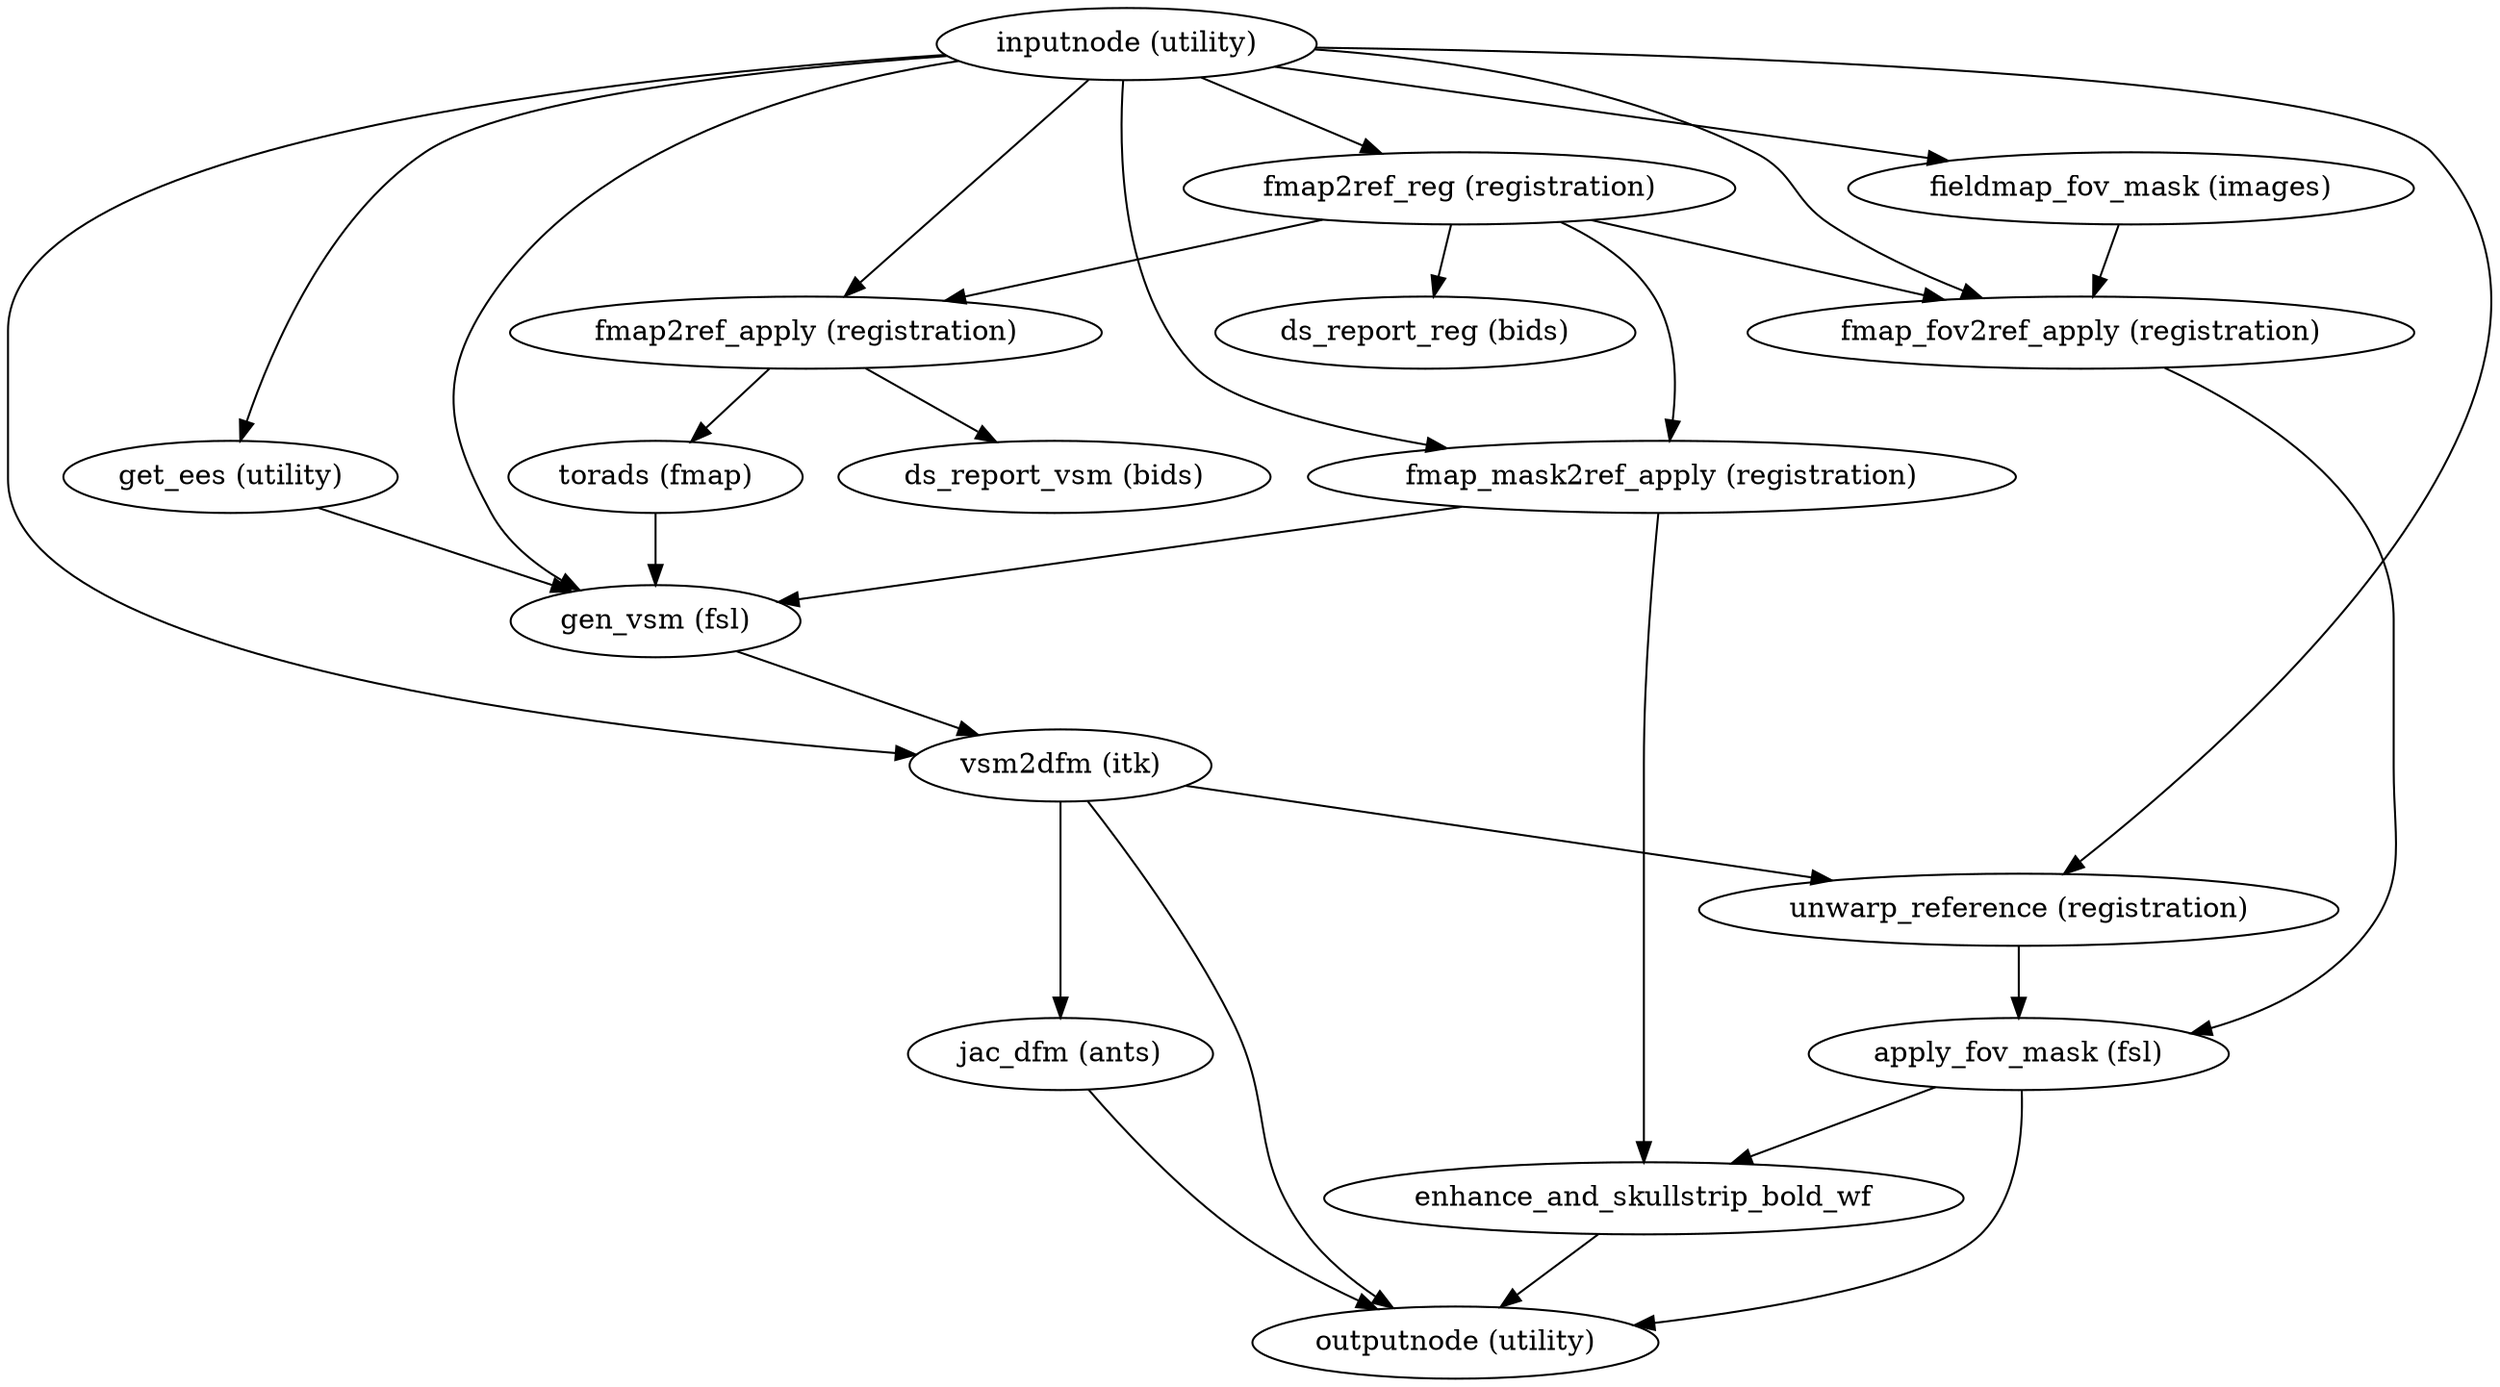 strict digraph  {
"inputnode (utility)";
"fmap2ref_reg (registration)";
"fmap2ref_apply (registration)";
"fmap_mask2ref_apply (registration)";
"get_ees (utility)";
"gen_vsm (fsl)";
"vsm2dfm (itk)";
"unwarp_reference (registration)";
"fieldmap_fov_mask (images)";
"fmap_fov2ref_apply (registration)";
"ds_report_reg (bids)";
"ds_report_vsm (bids)";
"torads (fmap)";
enhance_and_skullstrip_bold_wf;
"outputnode (utility)";
"jac_dfm (ants)";
"apply_fov_mask (fsl)";
"inputnode (utility)" -> "fmap2ref_reg (registration)";
"inputnode (utility)" -> "fmap2ref_apply (registration)";
"inputnode (utility)" -> "fmap_mask2ref_apply (registration)";
"inputnode (utility)" -> "get_ees (utility)";
"inputnode (utility)" -> "gen_vsm (fsl)";
"inputnode (utility)" -> "vsm2dfm (itk)";
"inputnode (utility)" -> "unwarp_reference (registration)";
"inputnode (utility)" -> "fieldmap_fov_mask (images)";
"inputnode (utility)" -> "fmap_fov2ref_apply (registration)";
"fmap2ref_reg (registration)" -> "fmap2ref_apply (registration)";
"fmap2ref_reg (registration)" -> "fmap_mask2ref_apply (registration)";
"fmap2ref_reg (registration)" -> "ds_report_reg (bids)";
"fmap2ref_reg (registration)" -> "fmap_fov2ref_apply (registration)";
"fmap2ref_apply (registration)" -> "ds_report_vsm (bids)";
"fmap2ref_apply (registration)" -> "torads (fmap)";
"fmap_mask2ref_apply (registration)" -> "gen_vsm (fsl)";
"fmap_mask2ref_apply (registration)" -> enhance_and_skullstrip_bold_wf;
"get_ees (utility)" -> "gen_vsm (fsl)";
"gen_vsm (fsl)" -> "vsm2dfm (itk)";
"vsm2dfm (itk)" -> "unwarp_reference (registration)";
"vsm2dfm (itk)" -> "outputnode (utility)";
"vsm2dfm (itk)" -> "jac_dfm (ants)";
"unwarp_reference (registration)" -> "apply_fov_mask (fsl)";
"fieldmap_fov_mask (images)" -> "fmap_fov2ref_apply (registration)";
"fmap_fov2ref_apply (registration)" -> "apply_fov_mask (fsl)";
"torads (fmap)" -> "gen_vsm (fsl)";
enhance_and_skullstrip_bold_wf -> "outputnode (utility)";
"jac_dfm (ants)" -> "outputnode (utility)";
"apply_fov_mask (fsl)" -> enhance_and_skullstrip_bold_wf;
"apply_fov_mask (fsl)" -> "outputnode (utility)";
}
